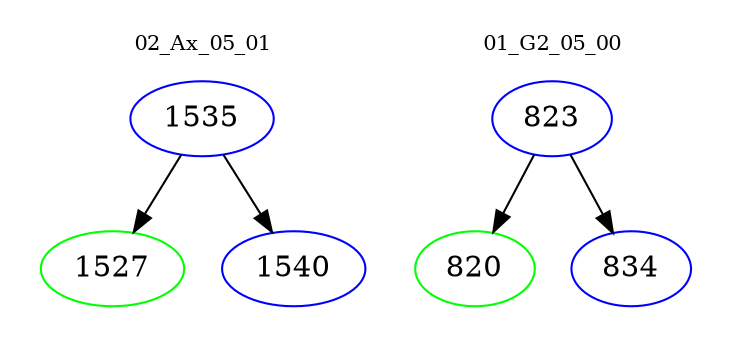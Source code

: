 digraph{
subgraph cluster_0 {
color = white
label = "02_Ax_05_01";
fontsize=10;
T0_1535 [label="1535", color="blue"]
T0_1535 -> T0_1527 [color="black"]
T0_1527 [label="1527", color="green"]
T0_1535 -> T0_1540 [color="black"]
T0_1540 [label="1540", color="blue"]
}
subgraph cluster_1 {
color = white
label = "01_G2_05_00";
fontsize=10;
T1_823 [label="823", color="blue"]
T1_823 -> T1_820 [color="black"]
T1_820 [label="820", color="green"]
T1_823 -> T1_834 [color="black"]
T1_834 [label="834", color="blue"]
}
}
